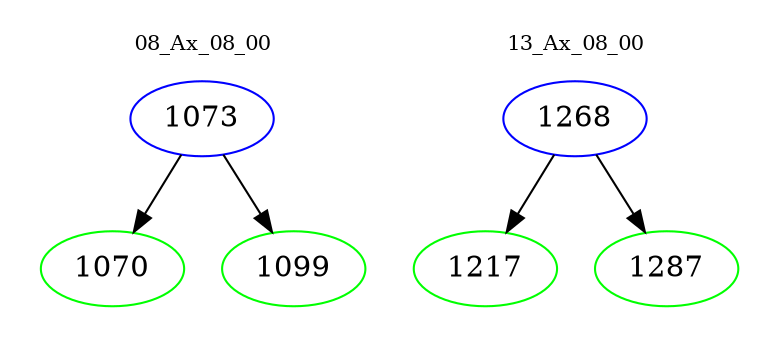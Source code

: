 digraph{
subgraph cluster_0 {
color = white
label = "08_Ax_08_00";
fontsize=10;
T0_1073 [label="1073", color="blue"]
T0_1073 -> T0_1070 [color="black"]
T0_1070 [label="1070", color="green"]
T0_1073 -> T0_1099 [color="black"]
T0_1099 [label="1099", color="green"]
}
subgraph cluster_1 {
color = white
label = "13_Ax_08_00";
fontsize=10;
T1_1268 [label="1268", color="blue"]
T1_1268 -> T1_1217 [color="black"]
T1_1217 [label="1217", color="green"]
T1_1268 -> T1_1287 [color="black"]
T1_1287 [label="1287", color="green"]
}
}
